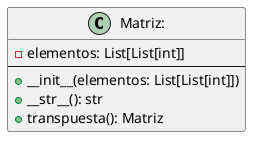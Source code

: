 @startuml
class Matriz: {
    - elementos: List[List[int]]
    --
    + __init__(elementos: List[List[int]])
    + __str__(): str
    + transpuesta(): Matriz
}
@enduml
